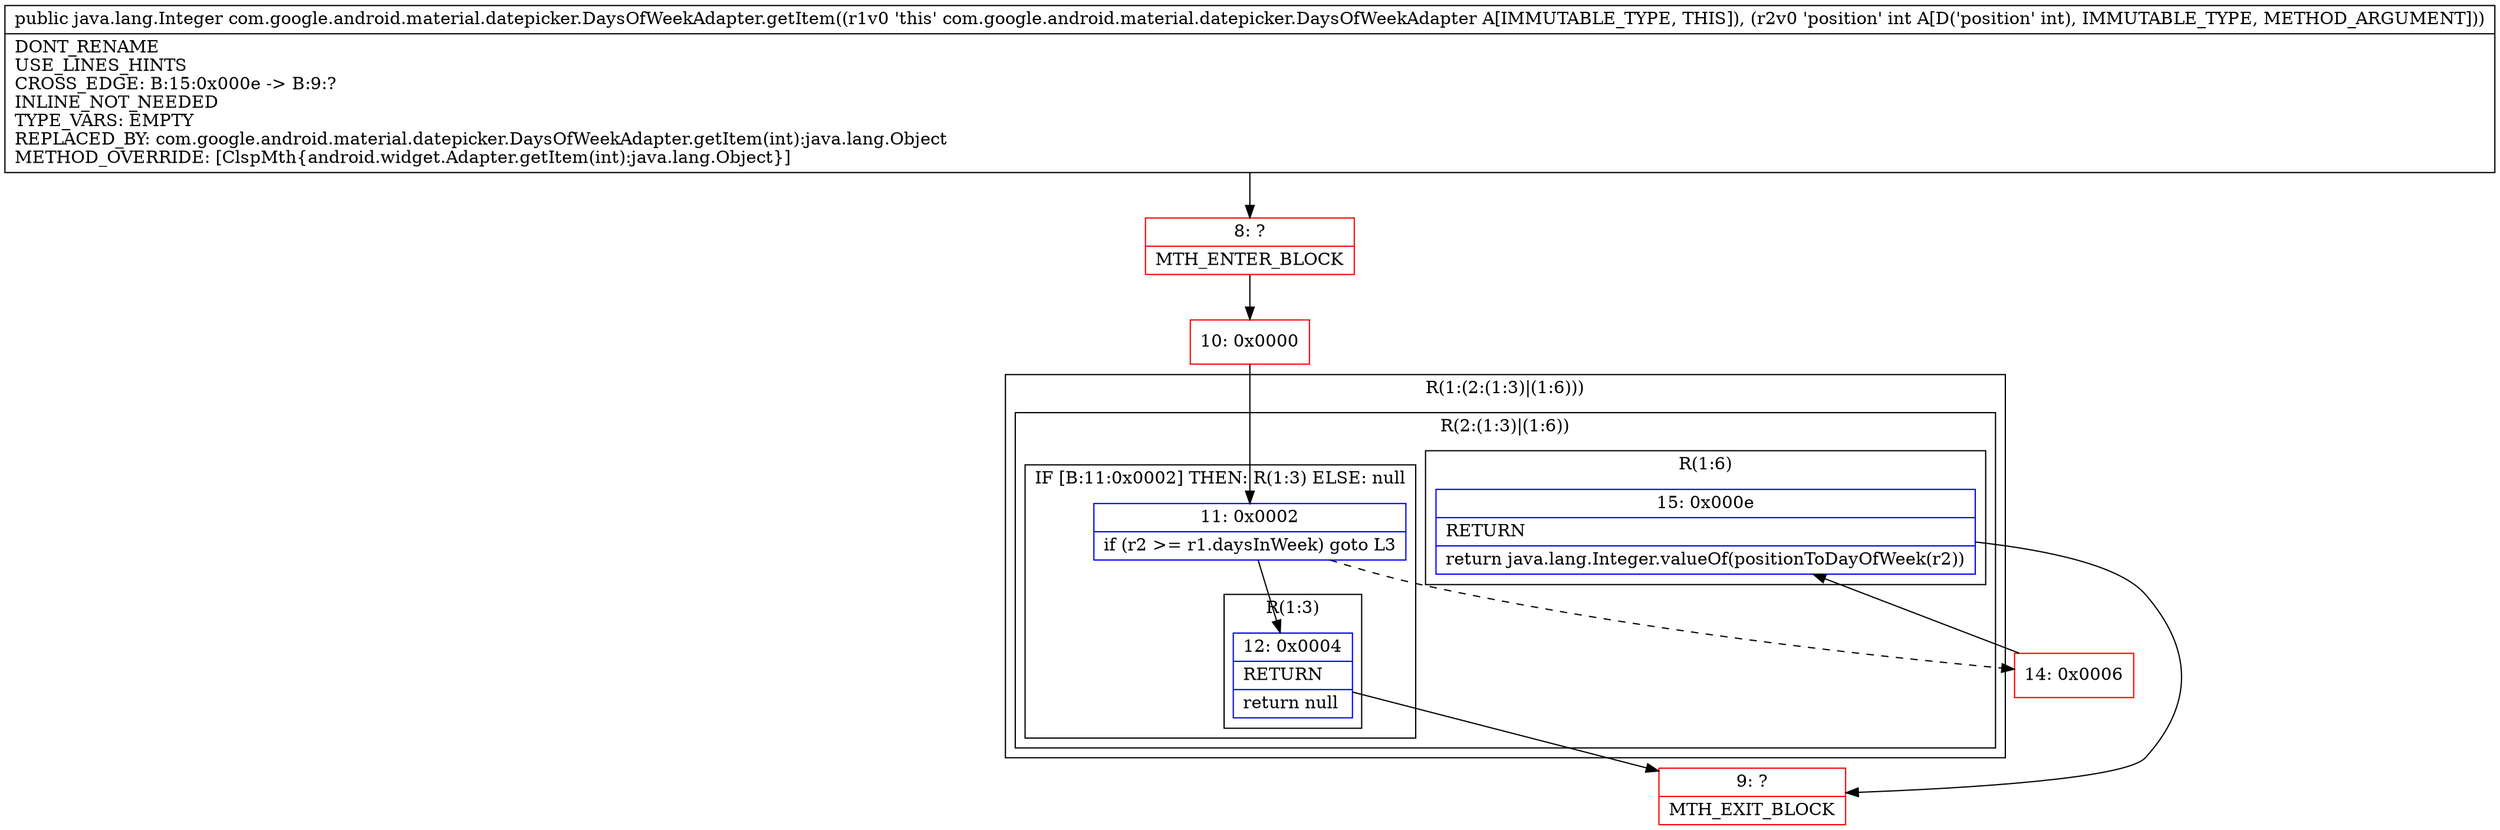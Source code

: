 digraph "CFG forcom.google.android.material.datepicker.DaysOfWeekAdapter.getItem(I)Ljava\/lang\/Integer;" {
subgraph cluster_Region_107794200 {
label = "R(1:(2:(1:3)|(1:6)))";
node [shape=record,color=blue];
subgraph cluster_Region_1779064588 {
label = "R(2:(1:3)|(1:6))";
node [shape=record,color=blue];
subgraph cluster_IfRegion_2051185902 {
label = "IF [B:11:0x0002] THEN: R(1:3) ELSE: null";
node [shape=record,color=blue];
Node_11 [shape=record,label="{11\:\ 0x0002|if (r2 \>= r1.daysInWeek) goto L3\l}"];
subgraph cluster_Region_88633589 {
label = "R(1:3)";
node [shape=record,color=blue];
Node_12 [shape=record,label="{12\:\ 0x0004|RETURN\l|return null\l}"];
}
}
subgraph cluster_Region_1698458443 {
label = "R(1:6)";
node [shape=record,color=blue];
Node_15 [shape=record,label="{15\:\ 0x000e|RETURN\l|return java.lang.Integer.valueOf(positionToDayOfWeek(r2))\l}"];
}
}
}
Node_8 [shape=record,color=red,label="{8\:\ ?|MTH_ENTER_BLOCK\l}"];
Node_10 [shape=record,color=red,label="{10\:\ 0x0000}"];
Node_9 [shape=record,color=red,label="{9\:\ ?|MTH_EXIT_BLOCK\l}"];
Node_14 [shape=record,color=red,label="{14\:\ 0x0006}"];
MethodNode[shape=record,label="{public java.lang.Integer com.google.android.material.datepicker.DaysOfWeekAdapter.getItem((r1v0 'this' com.google.android.material.datepicker.DaysOfWeekAdapter A[IMMUTABLE_TYPE, THIS]), (r2v0 'position' int A[D('position' int), IMMUTABLE_TYPE, METHOD_ARGUMENT]))  | DONT_RENAME\lUSE_LINES_HINTS\lCROSS_EDGE: B:15:0x000e \-\> B:9:?\lINLINE_NOT_NEEDED\lTYPE_VARS: EMPTY\lREPLACED_BY: com.google.android.material.datepicker.DaysOfWeekAdapter.getItem(int):java.lang.Object\lMETHOD_OVERRIDE: [ClspMth\{android.widget.Adapter.getItem(int):java.lang.Object\}]\l}"];
MethodNode -> Node_8;Node_11 -> Node_12;
Node_11 -> Node_14[style=dashed];
Node_12 -> Node_9;
Node_15 -> Node_9;
Node_8 -> Node_10;
Node_10 -> Node_11;
Node_14 -> Node_15;
}

